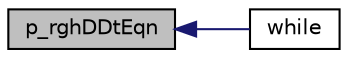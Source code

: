 digraph "p_rghDDtEqn"
{
  bgcolor="transparent";
  edge [fontname="Helvetica",fontsize="10",labelfontname="Helvetica",labelfontsize="10"];
  node [fontname="Helvetica",fontsize="10",shape=record];
  rankdir="LR";
  Node1 [label="p_rghDDtEqn",height=0.2,width=0.4,color="black", fillcolor="grey75", style="filled", fontcolor="black"];
  Node1 -> Node2 [dir="back",color="midnightblue",fontsize="10",style="solid",fontname="Helvetica"];
  Node2 [label="while",height=0.2,width=0.4,color="black",URL="$a00203.html#ab13470e79e249d04c443bf59be9ff31d"];
}
